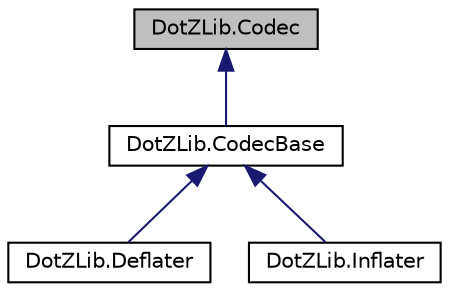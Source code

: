 digraph "DotZLib.Codec"
{
  edge [fontname="Helvetica",fontsize="10",labelfontname="Helvetica",labelfontsize="10"];
  node [fontname="Helvetica",fontsize="10",shape=record];
  Node1 [label="DotZLib.Codec",height=0.2,width=0.4,color="black", fillcolor="grey75", style="filled", fontcolor="black"];
  Node1 -> Node2 [dir="back",color="midnightblue",fontsize="10",style="solid",fontname="Helvetica"];
  Node2 [label="DotZLib.CodecBase",height=0.2,width=0.4,color="black", fillcolor="white", style="filled",URL="$class_dot_z_lib_1_1_codec_base.html",tooltip="Implements the common functionality needed for all Codecs "];
  Node2 -> Node3 [dir="back",color="midnightblue",fontsize="10",style="solid",fontname="Helvetica"];
  Node3 [label="DotZLib.Deflater",height=0.2,width=0.4,color="black", fillcolor="white", style="filled",URL="$class_dot_z_lib_1_1_deflater.html",tooltip="Implements a data compressor, using the deflate algorithm in the ZLib dll "];
  Node2 -> Node4 [dir="back",color="midnightblue",fontsize="10",style="solid",fontname="Helvetica"];
  Node4 [label="DotZLib.Inflater",height=0.2,width=0.4,color="black", fillcolor="white", style="filled",URL="$class_dot_z_lib_1_1_inflater.html",tooltip="Implements a data decompressor, using the inflate algorithm in the ZLib dll "];
}
